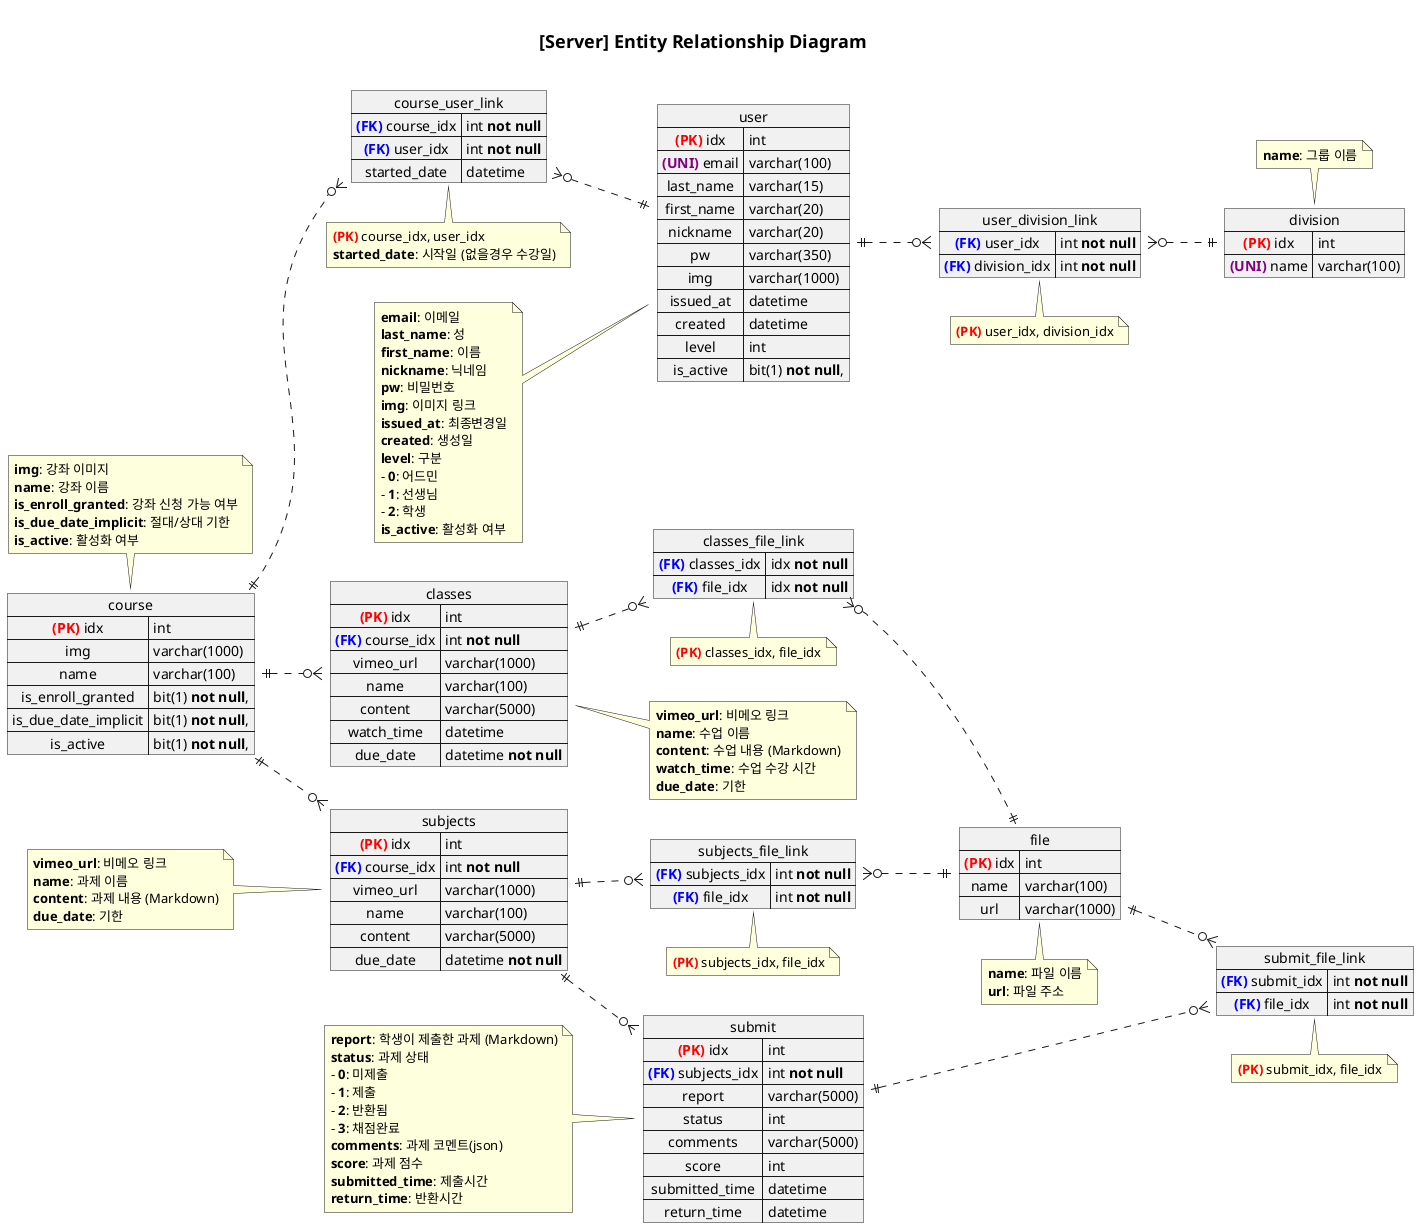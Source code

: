 @startuml erd

left to right direction

title

=[Server] Entity Relationship Diagram

end title

map course {
    <color:red>**(PK)**</color> idx => int
    img => varchar(1000)
    name => varchar(100)
    is_enroll_granted => bit(1) **not null**,
    is_due_date_implicit => bit(1) **not null**,
    is_active => bit(1) **not null**,
}
note top: **img**: 강좌 이미지\n**name**: 강좌 이름\n**is_enroll_granted**: 강좌 신청 가능 여부\n**is_due_date_implicit**: 절대/상대 기한\n**is_active**: 활성화 여부

map classes {
  <color:red>**(PK)**</color> idx => int
  <color:blue>**(FK)**</color> course_idx => int **not null**
  vimeo_url => varchar(1000)
  name => varchar(100)
  content => varchar(5000)
  watch_time => datetime
  due_date => datetime **not null**
}
note right: **vimeo_url**: 비메오 링크\n**name**: 수업 이름\n**content**: 수업 내용 (Markdown)\n**watch_time**: 수업 수강 시간\n**due_date**: 기한





map subjects {
  <color:red>**(PK)**</color> idx => int
  <color:blue>**(FK)**</color> course_idx => int **not null**
  vimeo_url => varchar(1000)
  name => varchar(100)
  content => varchar(5000)  
  due_date => datetime **not null**
}
note left: **vimeo_url**: 비메오 링크\n**name**: 과제 이름\n**content**: 과제 내용 (Markdown)\n**due_date**: 기한

map submit {
  <color:red>**(PK)**</color> idx => int
  <color:blue>**(FK)**</color> subjects_idx => int **not null**

  report => varchar(5000)
  status => int
  comments => varchar(5000)
  score => int
  submitted_time => datetime
  return_time => datetime
}
note left: **report**: 학생이 제출한 과제 (Markdown)\n**status**: 과제 상태\n- **0**: 미제출\n- **1**: 제출\n- **2**: 반환됨\n- **3**: 채점완료\n**comments**: 과제 코멘트(json)\n**score**: 과제 점수\n**submitted_time**: 제출시간\n**return_time**: 반환시간


map file {
  <color:red>**(PK)**</color> idx => int
  name => varchar(100)
  url => varchar(1000)
}
note bottom: **name**: 파일 이름\n**url**: 파일 주소


map user {
  <color:red>**(PK)**</color> idx => int
  <color:purple>**(UNI)**</color> email => varchar(100)
  last_name => varchar(15)
  first_name => varchar(20)
  nickname => varchar(20)
  pw => varchar(350)
  img => varchar(1000)
  issued_at => datetime
  created => datetime
  level => int
  is_active => bit(1) **not null**,
}
note left: **email**: 이메일\n**last_name**: 성\n**first_name**: 이름\n**nickname**: 닉네임\n**pw**: 비밀번호\n**img**: 이미지 링크\n**issued_at**: 최종변경일\n**created**: 생성일\n**level**: 구분\n- **0**: 어드민\n- **1**: 선생님\n- **2**: 학생\n**is_active**: 활성화 여부



map division {
  <color:red>**(PK)**</color> idx => int
  <color:purple>**(UNI)**</color> name => varchar(100)
}
note top: **name**: 그룹 이름

map classes_file_link {
  <color:blue>**(FK)**</color> classes_idx => idx **not null**
  <color:blue>**(FK)**</color> file_idx => idx **not null**
}
note bottom: <color:red>**(PK)**</color> classes_idx, file_idx

map subjects_file_link {
  <color:blue>**(FK)**</color> subjects_idx => int **not null**
  <color:blue>**(FK)**</color> file_idx => int **not null**
}
note bottom: <color:red>**(PK)**</color> subjects_idx, file_idx

map submit_file_link {
  <color:blue>**(FK)**</color> submit_idx => int **not null**
  <color:blue>**(FK)**</color> file_idx => int **not null**
}
note bottom: <color:red>**(PK)**</color> submit_idx, file_idx

map course_user_link {
  <color:blue>**(FK)**</color> course_idx => int **not null**
  <color:blue>**(FK)**</color> user_idx => int **not null**
  started_date => datetime
}
note bottom: <color:red>**(PK)**</color> course_idx, user_idx\n**started_date**: 시작일 (없을경우 수강일)

map user_division_link {
  <color:blue>**(FK)**</color> user_idx => int **not null**
  <color:blue>**(FK)**</color> division_idx => int **not null**
}
note bottom: <color:red>**(PK)**</color> user_idx, division_idx



course ||..o{ course_user_link
course_user_link }o..|| user

user ||..o{ user_division_link
user_division_link }o..|| division

course ||..o{ classes
course ||..o{ subjects

classes ||..o{ classes_file_link
subjects ||..o{ subjects_file_link

classes_file_link }o..|| file
subjects_file_link }o..|| file



subjects ||..o{ submit
submit ||..o{ submit_file_link
file ||..o{ submit_file_link







' customer }o..|| instructor
' customer }o..|| brand_office

' instructor }o..|| brand_office

' lesson }o..|| customer
' lesson ||..|| course

' lesson_history_link }|..|| history
' lesson_history_link }|..|| lesson

' course_pose_link }|..|| course
' course_pose_link }|..|| pose

' body_status }o..|| customer

' customer_survey }o..|| customer

'inst_survey }o..|| instructor
'pose }..|| course

@enduml